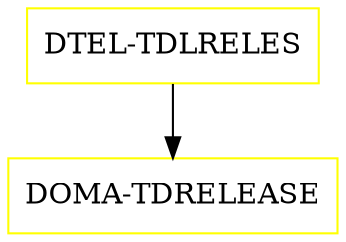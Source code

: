 digraph G {
  "DTEL-TDLRELES" [shape=box,color=yellow];
  "DOMA-TDRELEASE" [shape=box,color=yellow,URL="./DOMA_TDRELEASE.html"];
  "DTEL-TDLRELES" -> "DOMA-TDRELEASE";
}

